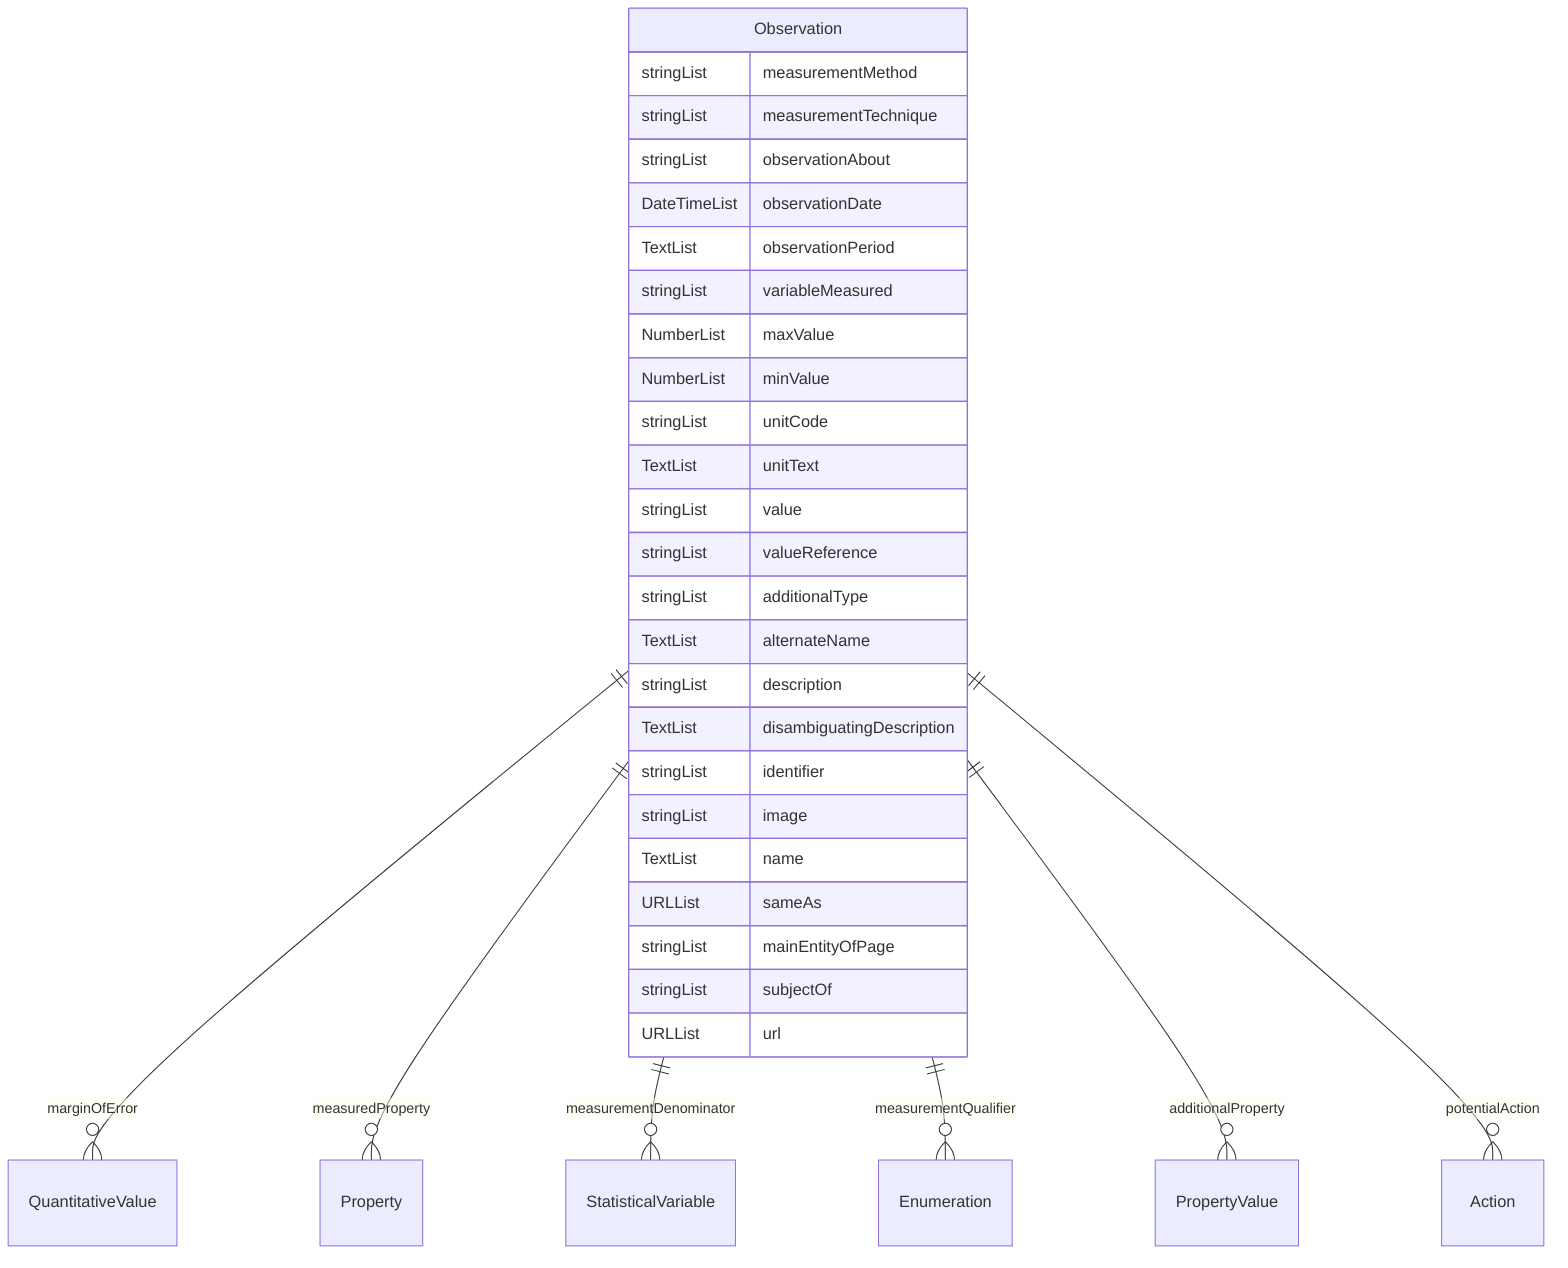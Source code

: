 erDiagram
Observation {
    stringList measurementMethod  
    stringList measurementTechnique  
    stringList observationAbout  
    DateTimeList observationDate  
    TextList observationPeriod  
    stringList variableMeasured  
    NumberList maxValue  
    NumberList minValue  
    stringList unitCode  
    TextList unitText  
    stringList value  
    stringList valueReference  
    stringList additionalType  
    TextList alternateName  
    stringList description  
    TextList disambiguatingDescription  
    stringList identifier  
    stringList image  
    TextList name  
    URLList sameAs  
    stringList mainEntityOfPage  
    stringList subjectOf  
    URLList url  
}

Observation ||--}o QuantitativeValue : "marginOfError"
Observation ||--}o Property : "measuredProperty"
Observation ||--}o StatisticalVariable : "measurementDenominator"
Observation ||--}o Enumeration : "measurementQualifier"
Observation ||--}o PropertyValue : "additionalProperty"
Observation ||--}o Action : "potentialAction"